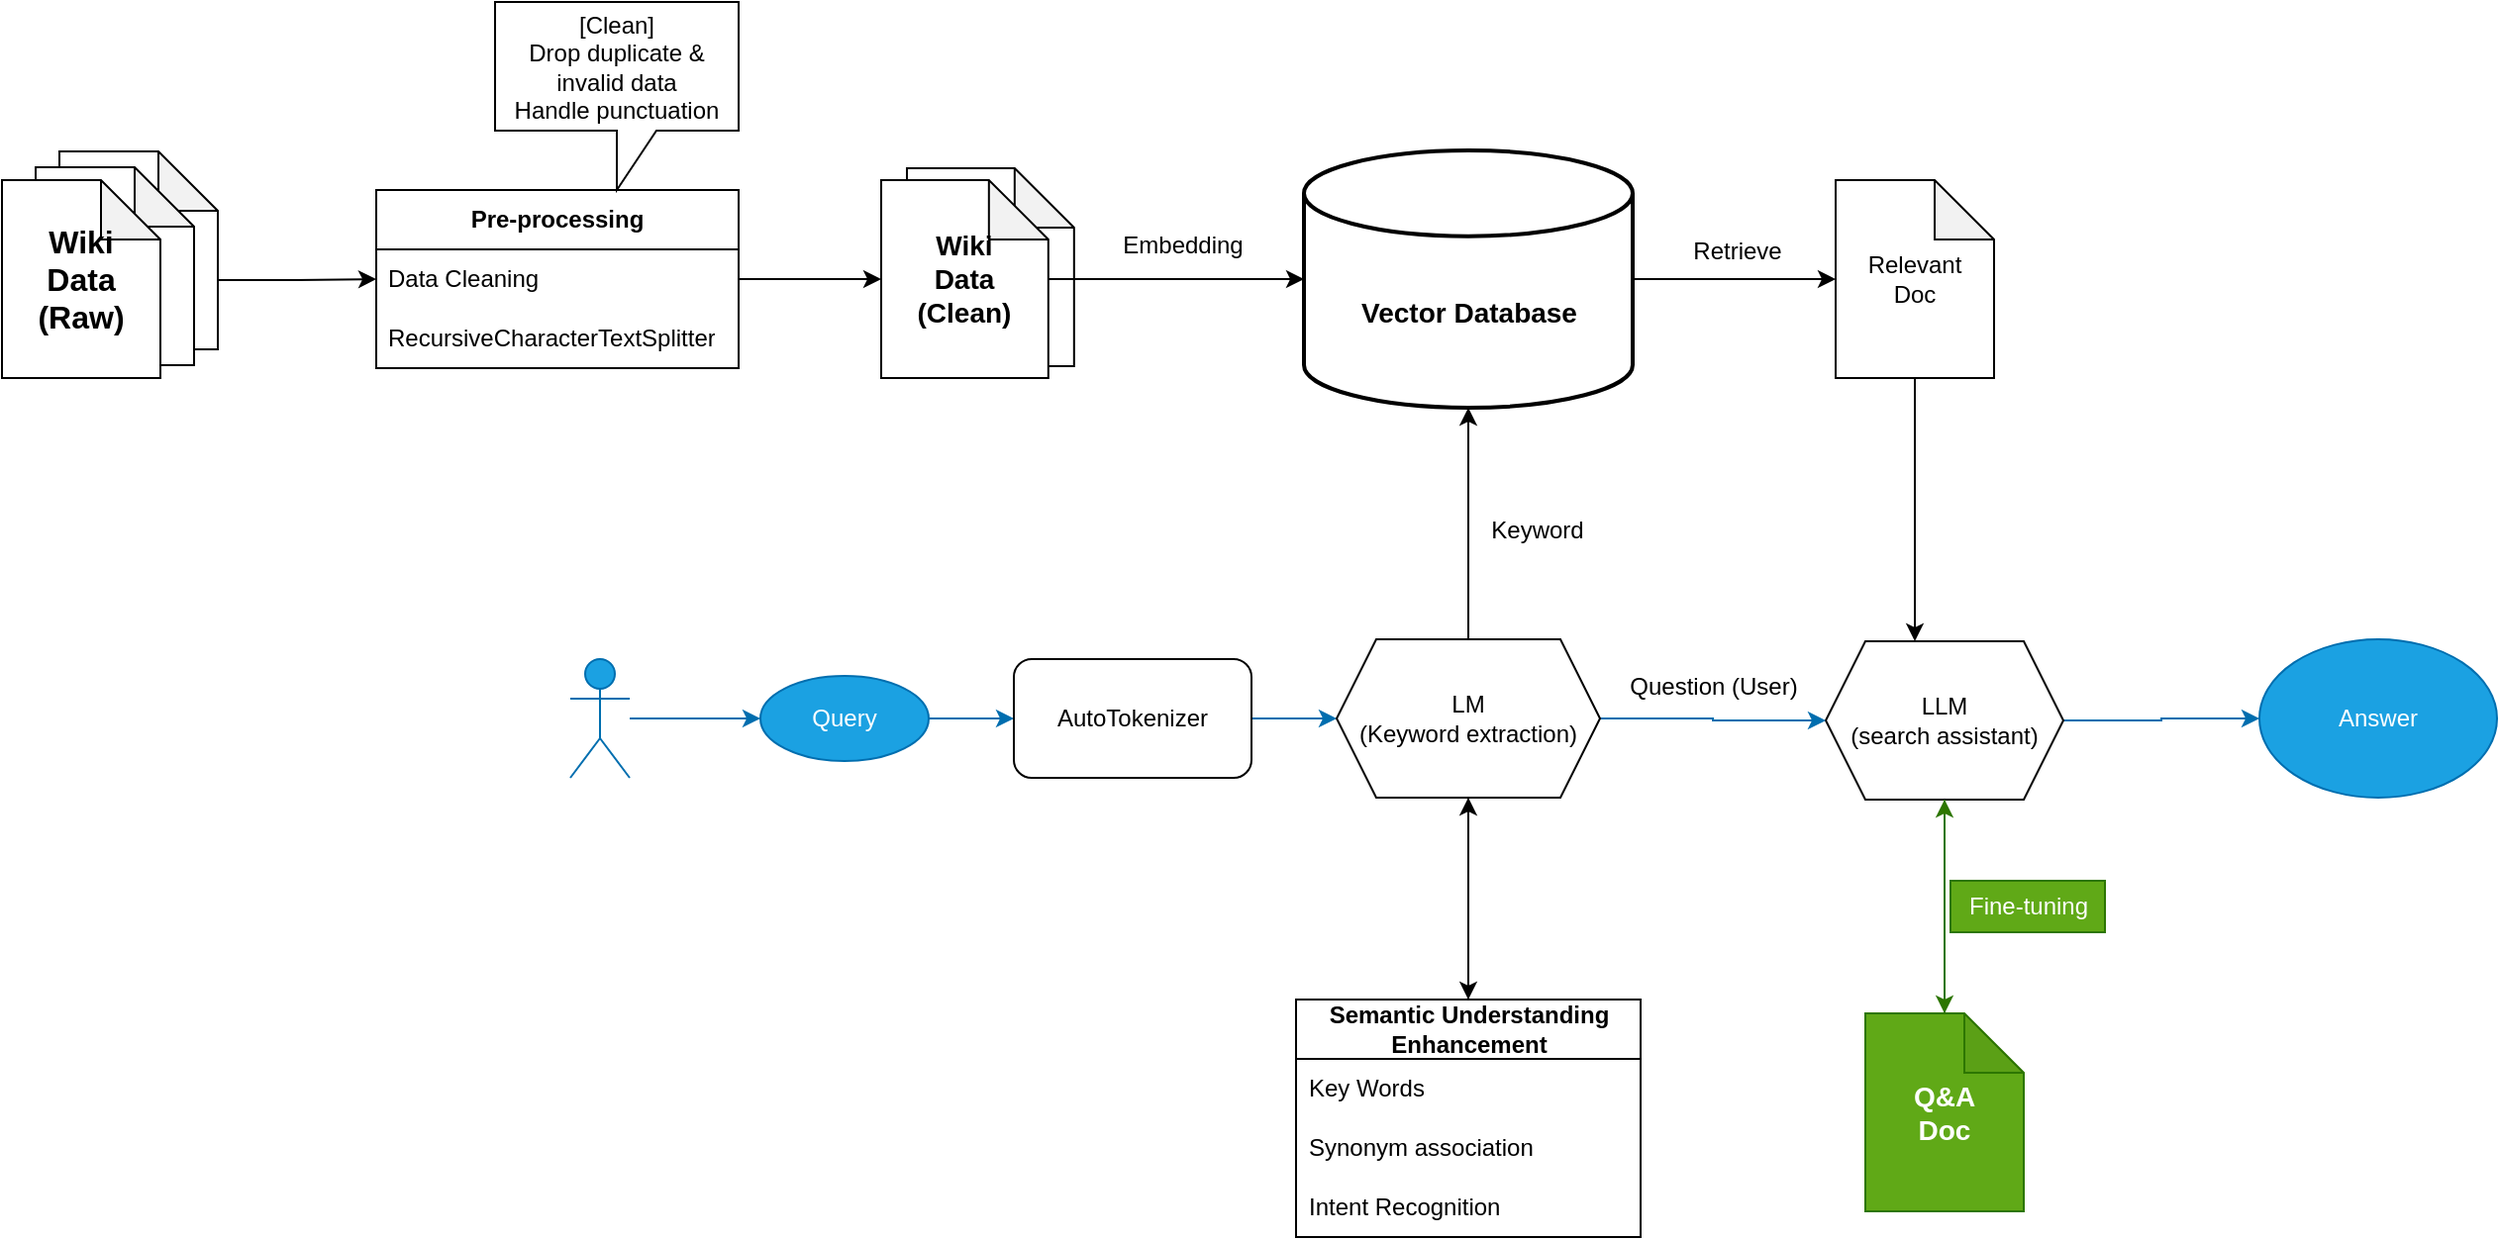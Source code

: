 <mxfile version="22.1.21" type="device">
  <diagram name="第 1 页" id="hj2dlARdcVPfVpku0lyu">
    <mxGraphModel dx="4365" dy="3130" grid="0" gridSize="10" guides="1" tooltips="1" connect="1" arrows="1" fold="1" page="0" pageScale="1" pageWidth="827" pageHeight="1169" background="none" math="0" shadow="0">
      <root>
        <mxCell id="0" />
        <mxCell id="1" parent="0" />
        <mxCell id="ey47cHF3MzS107qk4mN0-58" value="" style="edgeStyle=orthogonalEdgeStyle;rounded=0;orthogonalLoop=1;jettySize=auto;html=1;" parent="1" source="ey47cHF3MzS107qk4mN0-2" target="ey47cHF3MzS107qk4mN0-11" edge="1">
          <mxGeometry relative="1" as="geometry" />
        </mxCell>
        <mxCell id="ey47cHF3MzS107qk4mN0-2" value="&lt;b style=&quot;font-size: 14px;&quot;&gt;&lt;br&gt;&lt;br&gt;&lt;/b&gt;&lt;b style=&quot;font-size: 14px;&quot;&gt;Vector D&lt;/b&gt;&lt;b style=&quot;font-size: 14px;&quot;&gt;atabase&lt;br&gt;&lt;/b&gt;" style="strokeWidth=2;html=1;shape=mxgraph.flowchart.database;whiteSpace=wrap;" parent="1" vertex="1">
          <mxGeometry x="-170.5" y="-1064" width="166" height="130" as="geometry" />
        </mxCell>
        <mxCell id="ey47cHF3MzS107qk4mN0-51" value="" style="edgeStyle=orthogonalEdgeStyle;rounded=0;orthogonalLoop=1;jettySize=auto;html=1;fillColor=#1ba1e2;strokeColor=#006EAF;" parent="1" source="ey47cHF3MzS107qk4mN0-4" target="ey47cHF3MzS107qk4mN0-5" edge="1">
          <mxGeometry relative="1" as="geometry" />
        </mxCell>
        <mxCell id="ey47cHF3MzS107qk4mN0-4" value="User" style="shape=umlActor;verticalLabelPosition=bottom;verticalAlign=top;html=1;outlineConnect=0;fillColor=#1ba1e2;fontColor=#ffffff;strokeColor=#006EAF;" parent="1" vertex="1">
          <mxGeometry x="-541" y="-807" width="30" height="60" as="geometry" />
        </mxCell>
        <mxCell id="ey47cHF3MzS107qk4mN0-52" value="" style="edgeStyle=orthogonalEdgeStyle;rounded=0;orthogonalLoop=1;jettySize=auto;html=1;fillColor=#1ba1e2;strokeColor=#006EAF;" parent="1" source="ey47cHF3MzS107qk4mN0-37" target="ey47cHF3MzS107qk4mN0-50" edge="1">
          <mxGeometry relative="1" as="geometry" />
        </mxCell>
        <mxCell id="ey47cHF3MzS107qk4mN0-5" value="Query" style="ellipse;whiteSpace=wrap;html=1;fillColor=#1ba1e2;fontColor=#ffffff;strokeColor=#006EAF;fillStyle=auto;" parent="1" vertex="1">
          <mxGeometry x="-445" y="-798.5" width="85" height="43" as="geometry" />
        </mxCell>
        <mxCell id="ey47cHF3MzS107qk4mN0-62" style="edgeStyle=orthogonalEdgeStyle;rounded=0;orthogonalLoop=1;jettySize=auto;html=1;exitX=0.5;exitY=1;exitDx=0;exitDy=0;exitPerimeter=0;entryX=0.375;entryY=0;entryDx=0;entryDy=0;" parent="1" source="ey47cHF3MzS107qk4mN0-11" target="ey47cHF3MzS107qk4mN0-48" edge="1">
          <mxGeometry relative="1" as="geometry" />
        </mxCell>
        <mxCell id="ey47cHF3MzS107qk4mN0-11" value="Relevant&lt;br&gt;Doc" style="shape=note;whiteSpace=wrap;html=1;backgroundOutline=1;darkOpacity=0.05;" parent="1" vertex="1">
          <mxGeometry x="98" y="-1049" width="80" height="100" as="geometry" />
        </mxCell>
        <mxCell id="ey47cHF3MzS107qk4mN0-65" style="edgeStyle=orthogonalEdgeStyle;rounded=0;orthogonalLoop=1;jettySize=auto;html=1;exitX=0.5;exitY=0;exitDx=0;exitDy=0;exitPerimeter=0;entryX=0.5;entryY=1;entryDx=0;entryDy=0;fillColor=#60a917;strokeColor=#2D7600;" parent="1" source="ey47cHF3MzS107qk4mN0-14" target="ey47cHF3MzS107qk4mN0-48" edge="1">
          <mxGeometry relative="1" as="geometry" />
        </mxCell>
        <mxCell id="ey47cHF3MzS107qk4mN0-14" value="&lt;b style=&quot;font-size: 14px;&quot;&gt;Q&amp;amp;A&lt;br&gt;Doc&lt;/b&gt;" style="shape=note;whiteSpace=wrap;html=1;backgroundOutline=1;darkOpacity=0.05;fillColor=#60a917;fontColor=#ffffff;strokeColor=#2D7600;" parent="1" vertex="1">
          <mxGeometry x="113" y="-628" width="80" height="100" as="geometry" />
        </mxCell>
        <mxCell id="ey47cHF3MzS107qk4mN0-15" value="Fine-tuning" style="text;html=1;align=center;verticalAlign=middle;resizable=0;points=[];autosize=1;strokeColor=#2D7600;fillColor=#60a917;fontColor=#ffffff;" parent="1" vertex="1">
          <mxGeometry x="156" y="-695" width="78" height="26" as="geometry" />
        </mxCell>
        <mxCell id="ey47cHF3MzS107qk4mN0-16" value="" style="group" parent="1" vertex="1" connectable="0">
          <mxGeometry x="-828" y="-1063.5" width="109" height="114.5" as="geometry" />
        </mxCell>
        <mxCell id="ey47cHF3MzS107qk4mN0-17" value="文档" style="shape=note;whiteSpace=wrap;html=1;backgroundOutline=1;darkOpacity=0.05;" parent="ey47cHF3MzS107qk4mN0-16" vertex="1">
          <mxGeometry x="29" width="80" height="100" as="geometry" />
        </mxCell>
        <mxCell id="ey47cHF3MzS107qk4mN0-18" value="文档" style="shape=note;whiteSpace=wrap;html=1;backgroundOutline=1;darkOpacity=0.05;" parent="ey47cHF3MzS107qk4mN0-16" vertex="1">
          <mxGeometry x="17" y="8" width="80" height="100" as="geometry" />
        </mxCell>
        <mxCell id="ey47cHF3MzS107qk4mN0-19" value="&lt;b&gt;&lt;font style=&quot;font-size: 16px;&quot;&gt;Wiki&lt;br&gt;Data&lt;br&gt;(Raw)&lt;br&gt;&lt;/font&gt;&lt;/b&gt;" style="shape=note;whiteSpace=wrap;html=1;backgroundOutline=1;darkOpacity=0.05;" parent="ey47cHF3MzS107qk4mN0-16" vertex="1">
          <mxGeometry y="14.5" width="80" height="100" as="geometry" />
        </mxCell>
        <mxCell id="ey47cHF3MzS107qk4mN0-20" value="&lt;b&gt;Pre-processing&lt;/b&gt;" style="swimlane;fontStyle=0;childLayout=stackLayout;horizontal=1;startSize=30;horizontalStack=0;resizeParent=1;resizeParentMax=0;resizeLast=0;collapsible=1;marginBottom=0;whiteSpace=wrap;html=1;" parent="1" vertex="1">
          <mxGeometry x="-639" y="-1044" width="183" height="90" as="geometry" />
        </mxCell>
        <mxCell id="ey47cHF3MzS107qk4mN0-21" value="Data Cleaning" style="text;strokeColor=none;fillColor=none;align=left;verticalAlign=middle;spacingLeft=4;spacingRight=4;overflow=hidden;points=[[0,0.5],[1,0.5]];portConstraint=eastwest;rotatable=0;whiteSpace=wrap;html=1;" parent="ey47cHF3MzS107qk4mN0-20" vertex="1">
          <mxGeometry y="30" width="183" height="30" as="geometry" />
        </mxCell>
        <mxCell id="ey47cHF3MzS107qk4mN0-22" value="RecursiveCharacterTextSplitter" style="text;strokeColor=none;fillColor=none;align=left;verticalAlign=middle;spacingLeft=4;spacingRight=4;overflow=hidden;points=[[0,0.5],[1,0.5]];portConstraint=eastwest;rotatable=0;whiteSpace=wrap;html=1;" parent="ey47cHF3MzS107qk4mN0-20" vertex="1">
          <mxGeometry y="60" width="183" height="30" as="geometry" />
        </mxCell>
        <mxCell id="ey47cHF3MzS107qk4mN0-77" style="edgeStyle=orthogonalEdgeStyle;rounded=0;orthogonalLoop=1;jettySize=auto;html=1;exitX=0.5;exitY=0;exitDx=0;exitDy=0;entryX=0.5;entryY=1;entryDx=0;entryDy=0;" parent="1" source="ey47cHF3MzS107qk4mN0-27" target="ey47cHF3MzS107qk4mN0-50" edge="1">
          <mxGeometry relative="1" as="geometry" />
        </mxCell>
        <mxCell id="ey47cHF3MzS107qk4mN0-27" value="&lt;b&gt;Semantic Understanding Enhancement&lt;/b&gt;" style="swimlane;fontStyle=0;childLayout=stackLayout;horizontal=1;startSize=30;horizontalStack=0;resizeParent=1;resizeParentMax=0;resizeLast=0;collapsible=1;marginBottom=0;whiteSpace=wrap;html=1;" parent="1" vertex="1">
          <mxGeometry x="-174.5" y="-635" width="174" height="120" as="geometry" />
        </mxCell>
        <mxCell id="ey47cHF3MzS107qk4mN0-28" value="Key Words" style="text;strokeColor=none;fillColor=none;align=left;verticalAlign=middle;spacingLeft=4;spacingRight=4;overflow=hidden;points=[[0,0.5],[1,0.5]];portConstraint=eastwest;rotatable=0;whiteSpace=wrap;html=1;" parent="ey47cHF3MzS107qk4mN0-27" vertex="1">
          <mxGeometry y="30" width="174" height="30" as="geometry" />
        </mxCell>
        <mxCell id="ey47cHF3MzS107qk4mN0-29" value="Synonym&amp;nbsp;association" style="text;strokeColor=none;fillColor=none;align=left;verticalAlign=middle;spacingLeft=4;spacingRight=4;overflow=hidden;points=[[0,0.5],[1,0.5]];portConstraint=eastwest;rotatable=0;whiteSpace=wrap;html=1;" parent="ey47cHF3MzS107qk4mN0-27" vertex="1">
          <mxGeometry y="60" width="174" height="30" as="geometry" />
        </mxCell>
        <mxCell id="ey47cHF3MzS107qk4mN0-30" value="Intent Recognition" style="text;strokeColor=none;fillColor=none;align=left;verticalAlign=middle;spacingLeft=4;spacingRight=4;overflow=hidden;points=[[0,0.5],[1,0.5]];portConstraint=eastwest;rotatable=0;whiteSpace=wrap;html=1;" parent="ey47cHF3MzS107qk4mN0-27" vertex="1">
          <mxGeometry y="90" width="174" height="30" as="geometry" />
        </mxCell>
        <mxCell id="ey47cHF3MzS107qk4mN0-32" value="Embedding" style="text;html=1;align=center;verticalAlign=middle;resizable=0;points=[];autosize=1;strokeColor=none;fillColor=none;" parent="1" vertex="1">
          <mxGeometry x="-272" y="-1029" width="79" height="26" as="geometry" />
        </mxCell>
        <mxCell id="ey47cHF3MzS107qk4mN0-40" value="[Clean]&lt;br&gt;Drop duplicate &amp;amp; invalid data&lt;br&gt;Handle punctuation" style="shape=callout;whiteSpace=wrap;html=1;perimeter=calloutPerimeter;" parent="1" vertex="1">
          <mxGeometry x="-579" y="-1139" width="123" height="95" as="geometry" />
        </mxCell>
        <mxCell id="ey47cHF3MzS107qk4mN0-68" value="" style="edgeStyle=orthogonalEdgeStyle;rounded=0;orthogonalLoop=1;jettySize=auto;html=1;fillColor=#1ba1e2;strokeColor=#006EAF;" parent="1" source="ey47cHF3MzS107qk4mN0-48" target="ey47cHF3MzS107qk4mN0-49" edge="1">
          <mxGeometry relative="1" as="geometry" />
        </mxCell>
        <mxCell id="ey47cHF3MzS107qk4mN0-48" value="LLM &lt;br&gt;(search assistant)" style="shape=hexagon;perimeter=hexagonPerimeter2;whiteSpace=wrap;html=1;fixedSize=1;" parent="1" vertex="1">
          <mxGeometry x="93" y="-816" width="120" height="80" as="geometry" />
        </mxCell>
        <mxCell id="ey47cHF3MzS107qk4mN0-49" value="Answer" style="ellipse;whiteSpace=wrap;html=1;fillColor=#1ba1e2;fontColor=#ffffff;strokeColor=#006EAF;" parent="1" vertex="1">
          <mxGeometry x="312" y="-817" width="120" height="80" as="geometry" />
        </mxCell>
        <mxCell id="ey47cHF3MzS107qk4mN0-54" value="" style="edgeStyle=orthogonalEdgeStyle;rounded=0;orthogonalLoop=1;jettySize=auto;html=1;" parent="1" source="ey47cHF3MzS107qk4mN0-50" target="ey47cHF3MzS107qk4mN0-2" edge="1">
          <mxGeometry relative="1" as="geometry" />
        </mxCell>
        <mxCell id="ey47cHF3MzS107qk4mN0-59" value="" style="edgeStyle=orthogonalEdgeStyle;rounded=0;orthogonalLoop=1;jettySize=auto;html=1;fillColor=#1ba1e2;strokeColor=#006EAF;" parent="1" source="ey47cHF3MzS107qk4mN0-50" target="ey47cHF3MzS107qk4mN0-48" edge="1">
          <mxGeometry relative="1" as="geometry" />
        </mxCell>
        <mxCell id="ey47cHF3MzS107qk4mN0-79" style="edgeStyle=orthogonalEdgeStyle;rounded=0;orthogonalLoop=1;jettySize=auto;html=1;exitX=0.5;exitY=1;exitDx=0;exitDy=0;entryX=0.5;entryY=0;entryDx=0;entryDy=0;" parent="1" source="ey47cHF3MzS107qk4mN0-50" target="ey47cHF3MzS107qk4mN0-27" edge="1">
          <mxGeometry relative="1" as="geometry" />
        </mxCell>
        <mxCell id="ey47cHF3MzS107qk4mN0-50" value="LM &lt;br&gt;(Keyword extraction)" style="shape=hexagon;perimeter=hexagonPerimeter2;whiteSpace=wrap;html=1;fixedSize=1;" parent="1" vertex="1">
          <mxGeometry x="-154" y="-817" width="133" height="80" as="geometry" />
        </mxCell>
        <mxCell id="ey47cHF3MzS107qk4mN0-55" value="Retrieve" style="text;html=1;align=center;verticalAlign=middle;resizable=0;points=[];autosize=1;strokeColor=none;fillColor=none;" parent="1" vertex="1">
          <mxGeometry x="16" y="-1026" width="63" height="26" as="geometry" />
        </mxCell>
        <mxCell id="ey47cHF3MzS107qk4mN0-56" value="Keyword" style="text;html=1;align=center;verticalAlign=middle;resizable=0;points=[];autosize=1;strokeColor=none;fillColor=none;" parent="1" vertex="1">
          <mxGeometry x="-86" y="-885" width="65" height="26" as="geometry" />
        </mxCell>
        <mxCell id="ey47cHF3MzS107qk4mN0-60" value="Question (User)" style="text;html=1;align=center;verticalAlign=middle;resizable=0;points=[];autosize=1;strokeColor=none;fillColor=none;" parent="1" vertex="1">
          <mxGeometry x="-16" y="-806" width="103" height="26" as="geometry" />
        </mxCell>
        <mxCell id="ey47cHF3MzS107qk4mN0-66" style="edgeStyle=orthogonalEdgeStyle;rounded=0;orthogonalLoop=1;jettySize=auto;html=1;exitX=0.5;exitY=1;exitDx=0;exitDy=0;entryX=0.5;entryY=0;entryDx=0;entryDy=0;entryPerimeter=0;fillColor=#60a917;strokeColor=#2D7600;" parent="1" source="ey47cHF3MzS107qk4mN0-48" target="ey47cHF3MzS107qk4mN0-14" edge="1">
          <mxGeometry relative="1" as="geometry" />
        </mxCell>
        <mxCell id="ey47cHF3MzS107qk4mN0-71" value="" style="group" parent="1" vertex="1" connectable="0">
          <mxGeometry x="-384" y="-1055" width="97.404" height="106" as="geometry" />
        </mxCell>
        <mxCell id="ey47cHF3MzS107qk4mN0-69" value="&lt;span style=&quot;font-size: 14px;&quot;&gt;&lt;b&gt;Wiki&lt;br&gt;Data&lt;br&gt;(Clean)&lt;br&gt;&lt;/b&gt;&lt;/span&gt;" style="shape=note;whiteSpace=wrap;html=1;backgroundOutline=1;darkOpacity=0.05;" parent="ey47cHF3MzS107qk4mN0-71" vertex="1">
          <mxGeometry x="13" width="84.404" height="100" as="geometry" />
        </mxCell>
        <mxCell id="ey47cHF3MzS107qk4mN0-70" value="&lt;span style=&quot;font-size: 14px;&quot;&gt;&lt;b&gt;Wiki&lt;br&gt;Data&lt;br&gt;(Clean)&lt;br&gt;&lt;/b&gt;&lt;/span&gt;" style="shape=note;whiteSpace=wrap;html=1;backgroundOutline=1;darkOpacity=0.05;" parent="ey47cHF3MzS107qk4mN0-71" vertex="1">
          <mxGeometry y="6" width="84.404" height="100" as="geometry" />
        </mxCell>
        <mxCell id="ey47cHF3MzS107qk4mN0-72" value="" style="edgeStyle=orthogonalEdgeStyle;rounded=0;orthogonalLoop=1;jettySize=auto;html=1;" parent="1" source="ey47cHF3MzS107qk4mN0-70" target="ey47cHF3MzS107qk4mN0-2" edge="1">
          <mxGeometry relative="1" as="geometry" />
        </mxCell>
        <mxCell id="ey47cHF3MzS107qk4mN0-74" style="edgeStyle=orthogonalEdgeStyle;rounded=0;orthogonalLoop=1;jettySize=auto;html=1;exitX=1;exitY=0.5;exitDx=0;exitDy=0;entryX=0;entryY=0.5;entryDx=0;entryDy=0;entryPerimeter=0;" parent="1" source="ey47cHF3MzS107qk4mN0-21" target="ey47cHF3MzS107qk4mN0-70" edge="1">
          <mxGeometry relative="1" as="geometry" />
        </mxCell>
        <mxCell id="ey47cHF3MzS107qk4mN0-75" style="edgeStyle=orthogonalEdgeStyle;rounded=0;orthogonalLoop=1;jettySize=auto;html=1;exitX=0;exitY=0;exitDx=80;exitDy=65;exitPerimeter=0;entryX=0;entryY=0.5;entryDx=0;entryDy=0;" parent="1" source="ey47cHF3MzS107qk4mN0-17" target="ey47cHF3MzS107qk4mN0-21" edge="1">
          <mxGeometry relative="1" as="geometry" />
        </mxCell>
        <mxCell id="ey47cHF3MzS107qk4mN0-80" value="" style="edgeStyle=orthogonalEdgeStyle;rounded=0;orthogonalLoop=1;jettySize=auto;html=1;fillColor=#1ba1e2;strokeColor=#006EAF;" parent="1" source="ey47cHF3MzS107qk4mN0-5" target="ey47cHF3MzS107qk4mN0-37" edge="1">
          <mxGeometry relative="1" as="geometry">
            <mxPoint x="-360" y="-777" as="sourcePoint" />
            <mxPoint x="-154" y="-777" as="targetPoint" />
          </mxGeometry>
        </mxCell>
        <mxCell id="ey47cHF3MzS107qk4mN0-37" value="AutoTokenizer" style="rounded=1;whiteSpace=wrap;html=1;" parent="1" vertex="1">
          <mxGeometry x="-317" y="-807" width="120" height="60" as="geometry" />
        </mxCell>
      </root>
    </mxGraphModel>
  </diagram>
</mxfile>
